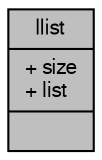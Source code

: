 digraph "llist"
{
  edge [fontname="FreeSans",fontsize="10",labelfontname="FreeSans",labelfontsize="10"];
  node [fontname="FreeSans",fontsize="10",shape=record];
  Node1 [label="{llist\n|+ size\l+ list\l|}",height=0.2,width=0.4,color="black", fillcolor="grey75", style="filled", fontcolor="black"];
}
